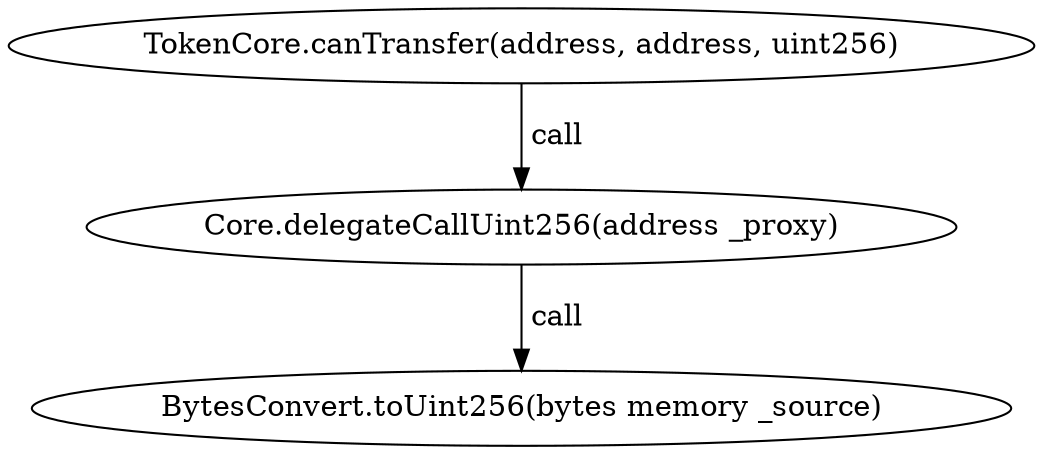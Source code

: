 digraph "" {
	graph [bb="0,0,413.01,213.6"];
	node [label="\N"];
	"TokenCore.canTransfer(address, address, uint256)"	 [height=0.5,
		pos="206.5,195.6",
		width=5.7362];
	"Core.delegateCallUint256(address _proxy)"	 [height=0.5,
		pos="206.5,106.8",
		width=4.9249];
	"TokenCore.canTransfer(address, address, uint256)" -> "Core.delegateCallUint256(address _proxy)" [key=call,
	label=" call",
	lp="218.36,151.2",
	pos="e,206.5,124.87 206.5,177.2 206.5,165.09 206.5,149.01 206.5,135.27"];
"BytesConvert.toUint256(bytes memory _source)" [height=0.5,
	pos="206.5,18",
	width=5.5437];
"Core.delegateCallUint256(address _proxy)" -> "BytesConvert.toUint256(bytes memory _source)" [key=call,
label=" call",
lp="218.36,62.4",
pos="e,206.5,36.072 206.5,88.401 206.5,76.295 206.5,60.208 206.5,46.467"];
}
digraph "" {
	graph [bb="0,0,413.01,213.6"];
	node [label="\N"];
	"TokenCore.canTransfer(address, address, uint256)"	 [height=0.5,
		pos="206.5,195.6",
		width=5.7362];
	"Core.delegateCallUint256(address _proxy)"	 [height=0.5,
		pos="206.5,106.8",
		width=4.9249];
	"TokenCore.canTransfer(address, address, uint256)" -> "Core.delegateCallUint256(address _proxy)" [key=call,
	label=" call",
	lp="218.36,151.2",
	pos="e,206.5,124.87 206.5,177.2 206.5,165.09 206.5,149.01 206.5,135.27"];
"BytesConvert.toUint256(bytes memory _source)" [height=0.5,
	pos="206.5,18",
	width=5.5437];
"Core.delegateCallUint256(address _proxy)" -> "BytesConvert.toUint256(bytes memory _source)" [key=call,
label=" call",
lp="218.36,62.4",
pos="e,206.5,36.072 206.5,88.401 206.5,76.295 206.5,60.208 206.5,46.467"];
}
digraph "" {
	graph [bb="0,0,413.01,213.6"];
	node [label="\N"];
	"TokenCore.canTransfer(address, address, uint256)"	 [height=0.5,
		pos="206.5,195.6",
		width=5.7362];
	"Core.delegateCallUint256(address _proxy)"	 [height=0.5,
		pos="206.5,106.8",
		width=4.9249];
	"TokenCore.canTransfer(address, address, uint256)" -> "Core.delegateCallUint256(address _proxy)" [key=call,
	label=" call",
	lp="218.36,151.2",
	pos="e,206.5,124.87 206.5,177.2 206.5,165.09 206.5,149.01 206.5,135.27"];
"BytesConvert.toUint256(bytes memory _source)" [height=0.5,
	pos="206.5,18",
	width=5.5437];
"Core.delegateCallUint256(address _proxy)" -> "BytesConvert.toUint256(bytes memory _source)" [key=call,
label=" call",
lp="218.36,62.4",
pos="e,206.5,36.072 206.5,88.401 206.5,76.295 206.5,60.208 206.5,46.467"];
}
digraph "" {
	graph [bb="0,0,413.01,213.6"];
	node [label="\N"];
	"TokenCore.canTransfer(address, address, uint256)"	 [height=0.5,
		pos="206.5,195.6",
		width=5.7362];
	"Core.delegateCallUint256(address _proxy)"	 [height=0.5,
		pos="206.5,106.8",
		width=4.9249];
	"TokenCore.canTransfer(address, address, uint256)" -> "Core.delegateCallUint256(address _proxy)" [key=call,
	label=" call",
	lp="218.36,151.2",
	pos="e,206.5,124.87 206.5,177.2 206.5,165.09 206.5,149.01 206.5,135.27"];
"BytesConvert.toUint256(bytes memory _source)" [height=0.5,
	pos="206.5,18",
	width=5.5437];
"Core.delegateCallUint256(address _proxy)" -> "BytesConvert.toUint256(bytes memory _source)" [key=call,
label=" call",
lp="218.36,62.4",
pos="e,206.5,36.072 206.5,88.401 206.5,76.295 206.5,60.208 206.5,46.467"];
}
digraph "" {
	graph [bb="0,0,413.01,213.6"];
	node [label="\N"];
	"TokenCore.canTransfer(address, address, uint256)"	 [height=0.5,
		pos="206.5,195.6",
		width=5.7362];
	"Core.delegateCallUint256(address _proxy)"	 [height=0.5,
		pos="206.5,106.8",
		width=4.9249];
	"TokenCore.canTransfer(address, address, uint256)" -> "Core.delegateCallUint256(address _proxy)" [key=call,
	label=" call",
	lp="218.36,151.2",
	pos="e,206.5,124.87 206.5,177.2 206.5,165.09 206.5,149.01 206.5,135.27"];
"BytesConvert.toUint256(bytes memory _source)" [height=0.5,
	pos="206.5,18",
	width=5.5437];
"Core.delegateCallUint256(address _proxy)" -> "BytesConvert.toUint256(bytes memory _source)" [key=call,
label=" call",
lp="218.36,62.4",
pos="e,206.5,36.072 206.5,88.401 206.5,76.295 206.5,60.208 206.5,46.467"];
}
